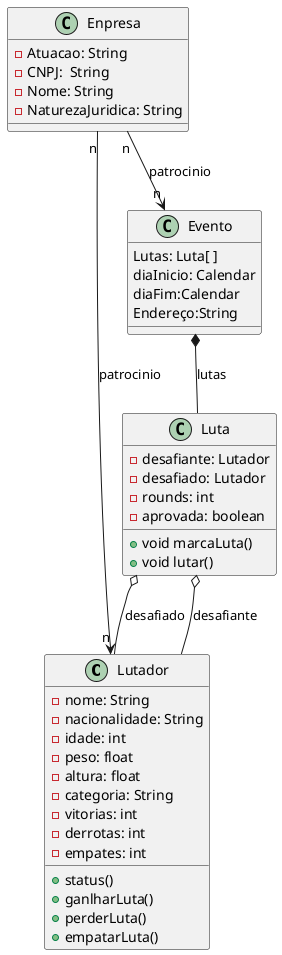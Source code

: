 @startuml teste 
class Lutador{
    - nome: String
    - nacionalidade: String
    - idade: int   
    - peso: float 
    - altura: float 
    - categoria: String
    - vitorias: int   
    - derrotas: int   
    - empates: int   

    + status()
    + ganlharLuta()
    + perderLuta()
    + empatarLuta()    
}
class Luta{
    - desafiante: Lutador
    - desafiado: Lutador
    - rounds: int
    - aprovada: boolean

    + void marcaLuta()
    + void lutar()
}
class Enpresa{
    - Atuacao: String
    - CNPJ:  String
    - Nome: String
    - NaturezaJuridica: String
}
class Evento{
    Lutas: Luta[ ]
    diaInicio: Calendar
    diaFim:Calendar
    Endereço:String
}
Evento *-- Luta: lutas
Luta o-- Lutador: desafiado
Luta o-- Lutador: desafiante
Enpresa "n" --> "n" Lutador :patrocinio
Enpresa "n" --> "n" Evento  :patrocinio
@enduml

